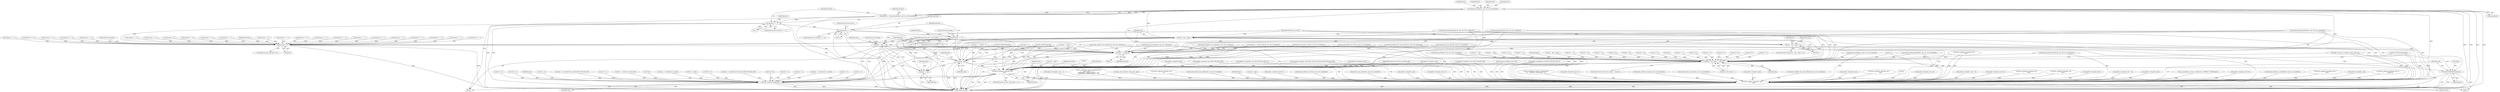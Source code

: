 digraph "0_tcpdump_ffde45acf3348f8353fb4064a1b21683ee6b5ddf@pointer" {
"1001392" [label="(Call,decode_prefix6(ndo, tptr, len, buf, sizeof(buf)))"];
"1001168" [label="(Call,len - (tptr - pptr))"];
"1001167" [label="(Call,len - (tptr - pptr) > 0)"];
"1001625" [label="(Call,tptr = pptr + len)"];
"1001636" [label="(Call,tptr += advance)"];
"1001170" [label="(Call,tptr - pptr)"];
"1001617" [label="(Call,print_unknown_data(ndo, tptr, \"\n\t    \", tlen))"];
"1001599" [label="(Call,ND_TCHECK2(*tptr,tlen))"];
"1002905" [label="(Call,print_unknown_data(ndo, pptr, \"\n\t    \", len))"];
"1001627" [label="(Call,pptr + len)"];
"1002893" [label="(Call,ndo->ndo_vflag > 1 && len)"];
"1002901" [label="(Call,ND_TCHECK2(*pptr,len))"];
"1001390" [label="(Call,advance = decode_prefix6(ndo, tptr, len, buf, sizeof(buf)))"];
"1001400" [label="(Call,advance == -1)"];
"1001410" [label="(Call,advance == -2)"];
"1001417" [label="(Call,advance == -3)"];
"1001632" [label="(Call,advance < 0)"];
"1001400" [label="(Call,advance == -1)"];
"1002241" [label="(Call,as_printf(ndo, astostr, sizeof(astostr),\n\t\t\t    EXTRACT_32BITS(tptr+2)))"];
"1002904" [label="(Identifier,len)"];
"1000718" [label="(Call,tlen > 0)"];
"1002894" [label="(Call,ndo->ndo_vflag > 1)"];
"1002288" [label="(Call,ipaddr_string(ndo, tptr+2))"];
"1000129" [label="(MethodParameterIn,u_int len)"];
"1001303" [label="(Call,advance == -1)"];
"1001599" [label="(Call,ND_TCHECK2(*tptr,tlen))"];
"1001628" [label="(Identifier,pptr)"];
"1001392" [label="(Call,decode_prefix6(ndo, tptr, len, buf, sizeof(buf)))"];
"1001264" [label="(Call,decode_labeled_vpn_prefix4(ndo, tptr, buf, sizeof(buf)))"];
"1001232" [label="(Call,advance == -1)"];
"1000436" [label="(Call,len != 8)"];
"1001862" [label="(Call,decode_labeled_prefix6(ndo, tptr, len, buf, sizeof(buf)))"];
"1001750" [label="(Call,decode_labeled_prefix4(ndo, tptr, len, buf, sizeof(buf)))"];
"1001602" [label="(Identifier,tlen)"];
"1000939" [label="(Call,tlen = 0)"];
"1001123" [label="(Call,tptr++)"];
"1002915" [label="(MethodReturn,RET)"];
"1002669" [label="(Call,len -=4)"];
"1001178" [label="(Identifier,af)"];
"1002886" [label="(Call,print_unknown_data(ndo, pptr, \"\n\t    \", len))"];
"1000984" [label="(Call,tlen = 0)"];
"1001335" [label="(Call,advance == -1)"];
"1001396" [label="(Identifier,buf)"];
"1000999" [label="(Call,tlen = 0)"];
"1002906" [label="(Identifier,ndo)"];
"1001605" [label="(Identifier,ndo)"];
"1001621" [label="(Identifier,tlen)"];
"1000126" [label="(MethodParameterIn,netdissect_options *ndo)"];
"1002062" [label="(Call,decode_multicast_vpn(ndo, tptr, buf, sizeof(buf)))"];
"1001192" [label="(Call,advance == -1)"];
"1001402" [label="(Call,-1)"];
"1001271" [label="(Call,advance == -1)"];
"1000128" [label="(MethodParameterIn,const u_char *pptr)"];
"1002806" [label="(Call,len -= alen)"];
"1001068" [label="(Call,tlen = 0)"];
"1001479" [label="(Call,advance == -1)"];
"1001440" [label="(Call,advance == -1)"];
"1001618" [label="(Identifier,ndo)"];
"1002030" [label="(Call,decode_mdt_vpn_nlri(ndo, tptr, buf, sizeof(buf)))"];
"1000820" [label="(Call,tlen -= (sizeof(struct in_addr)+BGP_VPN_RD_LEN))"];
"1001536" [label="(Call,decode_clnp_prefix(ndo, tptr, buf, sizeof(buf)))"];
"1000331" [label="(Call,ipaddr_string(ndo, tptr))"];
"1001181" [label="(Block,)"];
"1002830" [label="(Call,len > 0)"];
"1001345" [label="(Call,advance == -2)"];
"1000955" [label="(Call,ipaddr_string(ndo, tptr))"];
"1000338" [label="(Call,len != 4)"];
"1001998" [label="(Call,decode_labeled_vpn_clnp_prefix(ndo, tptr, buf, sizeof(buf)))"];
"1001281" [label="(Call,advance == -2)"];
"1001472" [label="(Call,decode_labeled_vpn_prefix6(ndo, tptr, buf, sizeof(buf)))"];
"1002903" [label="(Identifier,pptr)"];
"1001694" [label="(Call,len - (tptr - pptr))"];
"1001631" [label="(ControlStructure,if (advance < 0))"];
"1000567" [label="(Call,ipaddr_string(ndo, tptr))"];
"1001543" [label="(Call,advance == -1)"];
"1002902" [label="(Call,*pptr)"];
"1000142" [label="(Call,tptr = pptr)"];
"1001393" [label="(Identifier,ndo)"];
"1002813" [label="(Call,len == 0)"];
"1002901" [label="(Call,ND_TCHECK2(*pptr,len))"];
"1001092" [label="(Call,print_unknown_data(ndo, tptr, \"\n\t    \", tlen))"];
"1000793" [label="(Call,tlen = 0)"];
"1001249" [label="(Call,advance == -3)"];
"1001629" [label="(Identifier,len)"];
"1002908" [label="(Literal,\"\n\t    \")"];
"1001553" [label="(Call,advance == -2)"];
"1001822" [label="(Call,decode_prefix6(ndo, tptr, len, buf, sizeof(buf)))"];
"1001410" [label="(Call,advance == -2)"];
"1000864" [label="(Call,tlen -= sizeof(struct in6_addr))"];
"1002905" [label="(Call,print_unknown_data(ndo, pptr, \"\n\t    \", len))"];
"1001391" [label="(Identifier,advance)"];
"1001038" [label="(Call,ipaddr_string(ndo, tptr+BGP_VPN_RD_LEN+4))"];
"1001394" [label="(Identifier,tptr)"];
"1001639" [label="(JumpTarget,done:)"];
"1001018" [label="(Call,isonsap_string(ndo, tptr+BGP_VPN_RD_LEN,tlen-BGP_VPN_RD_LEN))"];
"1001710" [label="(Call,decode_prefix4(ndo, tptr, len, buf, sizeof(buf)))"];
"1001635" [label="(ControlStructure,break;)"];
"1000312" [label="(Call,len != 4)"];
"1001521" [label="(Call,advance == -2)"];
"1001401" [label="(Identifier,advance)"];
"1001432" [label="(Call,decode_labeled_prefix6(ndo, tptr, len, buf, sizeof(buf)))"];
"1002909" [label="(Identifier,len)"];
"1000471" [label="(Call,len % 4)"];
"1001409" [label="(ControlStructure,if (advance == -2))"];
"1002207" [label="(Call,ipaddr_string(ndo, tptr+4))"];
"1000861" [label="(Call,ip6addr_string(ndo, tptr))"];
"1001296" [label="(Call,decode_rt_routing_info(ndo, tptr, buf, sizeof(buf)))"];
"1000376" [label="(Call,len != 8)"];
"1001171" [label="(Identifier,tptr)"];
"1001489" [label="(Call,advance == -2)"];
"1001328" [label="(Call,decode_multicast_vpn(ndo, tptr, buf, sizeof(buf)))"];
"1000428" [label="(Call,ipaddr_string(ndo, tptr + 4))"];
"1002465" [label="(Call,ipaddr_string(ndo, tptr+4))"];
"1001627" [label="(Call,pptr + len)"];
"1001412" [label="(Call,-2)"];
"1001600" [label="(Call,*tptr)"];
"1002556" [label="(Call,print_unknown_data(ndo, tptr, \"\n\t      \", tlen))"];
"1000770" [label="(Call,tlen -= sizeof(struct in_addr))"];
"1001626" [label="(Identifier,tptr)"];
"1000682" [label="(Call,print_unknown_data(ndo, tptr, \"\n\t    \", tlen))"];
"1001622" [label="(Call,advance = 0)"];
"1001224" [label="(Call,decode_labeled_prefix4(ndo, tptr, len, buf, sizeof(buf)))"];
"1001168" [label="(Call,len - (tptr - pptr))"];
"1002540" [label="(Call,ipaddr_string(ndo, tptr))"];
"1000463" [label="(Call,ipaddr_string(ndo, tptr + 4))"];
"1001421" [label="(ControlStructure,break;)"];
"1001630" [label="(ControlStructure,break;)"];
"1000598" [label="(Call,ipaddr_string(ndo, tptr))"];
"1000701" [label="(Call,tlen = nhlen)"];
"1001141" [label="(Call,ND_TCHECK(tptr[0]))"];
"1000815" [label="(Call,ipaddr_string(ndo, tptr+BGP_VPN_RD_LEN))"];
"1000751" [label="(Call,tlen = 0)"];
"1001111" [label="(Call,tptr += tlen)"];
"1001114" [label="(Call,ND_TCHECK(tptr[0]))"];
"1001167" [label="(Call,len - (tptr - pptr) > 0)"];
"1001184" [label="(Call,decode_prefix4(ndo, tptr, len, buf, sizeof(buf)))"];
"1001638" [label="(Identifier,advance)"];
"1001418" [label="(Identifier,advance)"];
"1001170" [label="(Call,tptr - pptr)"];
"1001623" [label="(Identifier,advance)"];
"1001395" [label="(Identifier,len)"];
"1001411" [label="(Identifier,advance)"];
"1001625" [label="(Call,tptr = pptr + len)"];
"1001585" [label="(Call,advance == -2)"];
"1001166" [label="(ControlStructure,while (len - (tptr - pptr) > 0))"];
"1002659" [label="(Call,as_printf(ndo, astostr, sizeof(astostr), EXTRACT_32BITS(tptr)))"];
"1001390" [label="(Call,advance = decode_prefix6(ndo, tptr, len, buf, sizeof(buf)))"];
"1001399" [label="(ControlStructure,if (advance == -1))"];
"1001397" [label="(Call,sizeof(buf))"];
"1000373" [label="(Call,len != 6)"];
"1002911" [label="(Literal,1)"];
"1002870" [label="(Call,ND_TCHECK2(*pptr,len))"];
"1000190" [label="(Call,!len)"];
"1001504" [label="(Call,decode_labeled_vpn_l2(ndo, tptr, buf, sizeof(buf)))"];
"1002486" [label="(Call,ipaddr_string(ndo, tptr+4))"];
"1001637" [label="(Identifier,tptr)"];
"1001414" [label="(ControlStructure,goto trunc;)"];
"1001617" [label="(Call,print_unknown_data(ndo, tptr, \"\n\t    \", tlen))"];
"1001611" [label="(ControlStructure,if (ndo->ndo_vflag <= 1))"];
"1000977" [label="(Call,isonsap_string(ndo, tptr, tlen))"];
"1001575" [label="(Call,advance == -1)"];
"1001633" [label="(Identifier,advance)"];
"1001902" [label="(Call,decode_labeled_vpn_prefix6(ndo, tptr, buf, sizeof(buf)))"];
"1001457" [label="(Call,advance == -3)"];
"1000914" [label="(Call,tlen -= (sizeof(struct in6_addr)+BGP_VPN_RD_LEN))"];
"1000153" [label="(Call,len != 1)"];
"1001634" [label="(Literal,0)"];
"1000145" [label="(Call,tlen=len)"];
"1002113" [label="(Call,print_unknown_data(ndo, tptr-3, \"\n\t    \", tlen))"];
"1002140" [label="(Call,len % 8)"];
"1000362" [label="(Call,len != 0)"];
"1001313" [label="(Call,advance == -2)"];
"1000573" [label="(Call,len % 4)"];
"1002816" [label="(Call,len % 12)"];
"1001377" [label="(Call,advance == -2)"];
"1001172" [label="(Identifier,pptr)"];
"1001511" [label="(Call,advance == -1)"];
"1000200" [label="(Call,bgp_attr_get_as_size(ndo, atype, pptr, len))"];
"1002520" [label="(Call,ipaddr_string(ndo, tptr))"];
"1002899" [label="(Identifier,len)"];
"1001169" [label="(Identifier,len)"];
"1002627" [label="(Call,print_unknown_data(ndo, tptr+3,\"\n\t      \", length-3))"];
"1001173" [label="(Literal,0)"];
"1000767" [label="(Call,ipaddr_string(ndo, tptr))"];
"1000408" [label="(Call,ipaddr_string(ndo, tptr + 2))"];
"1002892" [label="(ControlStructure,if (ndo->ndo_vflag > 1 && len))"];
"1001620" [label="(Literal,\"\n\t    \")"];
"1000845" [label="(Call,tlen = 0)"];
"1000258" [label="(Call,as_printf(ndo, astostr, sizeof(astostr),\n\t\t\t\tas_size == 2 ?\n\t\t\t\tEXTRACT_16BITS(&tptr[2 + i]) :\n\t\t\t\tEXTRACT_32BITS(&tptr[2 + i])))"];
"1001406" [label="(Identifier,ndo)"];
"1002796" [label="(Call,bgp_attr_print(ndo, atype, tptr, alen))"];
"1002382" [label="(Call,print_unknown_data(ndo, tptr, \"\n\t      \", 8))"];
"1001790" [label="(Call,decode_labeled_vpn_prefix4(ndo, tptr, buf, sizeof(buf)))"];
"1001153" [label="(Call,tptr += tptr[0] + 1)"];
"1000887" [label="(Call,tlen = 0)"];
"1000180" [label="(Call,len % 2)"];
"1002907" [label="(Identifier,pptr)"];
"1001174" [label="(Block,)"];
"1000548" [label="(Call,len != 4)"];
"1001425" [label="(Identifier,ndo)"];
"1001419" [label="(Call,-3)"];
"1001696" [label="(Call,tptr - pptr)"];
"1002302" [label="(Call,ipaddr_string(ndo, tptr+2))"];
"1001417" [label="(Call,advance == -3)"];
"1000391" [label="(Call,len == 6)"];
"1001934" [label="(Call,decode_labeled_vpn_l2(ndo, tptr, buf, sizeof(buf)))"];
"1001209" [label="(Call,advance == -3)"];
"1000909" [label="(Call,ip6addr_string(ndo, tptr+BGP_VPN_RD_LEN))"];
"1001619" [label="(Identifier,tptr)"];
"1001632" [label="(Call,advance < 0)"];
"1001636" [label="(Call,tptr += advance)"];
"1001367" [label="(Call,advance == -1)"];
"1001568" [label="(Call,decode_labeled_vpn_clnp_prefix(ndo, tptr, buf, sizeof(buf)))"];
"1000958" [label="(Call,tlen -= (sizeof(struct in_addr)))"];
"1001966" [label="(Call,decode_clnp_prefix(ndo, tptr, buf, sizeof(buf)))"];
"1001360" [label="(Call,decode_mdt_vpn_nlri(ndo, tptr, buf, sizeof(buf)))"];
"1001416" [label="(ControlStructure,if (advance == -3))"];
"1002900" [label="(Block,)"];
"1002503" [label="(Call,ipaddr_string(ndo, tptr))"];
"1002893" [label="(Call,ndo->ndo_vflag > 1 && len)"];
"1001058" [label="(Call,ip6addr_string(ndo, tptr+BGP_VPN_RD_LEN+3))"];
"1002223" [label="(Call,ipaddr_string(ndo, tptr+2))"];
"1001392" -> "1001390"  [label="AST: "];
"1001392" -> "1001397"  [label="CFG: "];
"1001393" -> "1001392"  [label="AST: "];
"1001394" -> "1001392"  [label="AST: "];
"1001395" -> "1001392"  [label="AST: "];
"1001396" -> "1001392"  [label="AST: "];
"1001397" -> "1001392"  [label="AST: "];
"1001390" -> "1001392"  [label="CFG: "];
"1001392" -> "1002915"  [label="DDG: "];
"1001392" -> "1002915"  [label="DDG: "];
"1001392" -> "1002915"  [label="DDG: "];
"1001392" -> "1002915"  [label="DDG: "];
"1001392" -> "1001168"  [label="DDG: "];
"1001392" -> "1001390"  [label="DDG: "];
"1001392" -> "1001390"  [label="DDG: "];
"1001392" -> "1001390"  [label="DDG: "];
"1001392" -> "1001390"  [label="DDG: "];
"1001392" -> "1001617"  [label="DDG: "];
"1001392" -> "1001636"  [label="DDG: "];
"1001392" -> "1002893"  [label="DDG: "];
"1001392" -> "1002905"  [label="DDG: "];
"1001168" -> "1001167"  [label="AST: "];
"1001168" -> "1001170"  [label="CFG: "];
"1001169" -> "1001168"  [label="AST: "];
"1001170" -> "1001168"  [label="AST: "];
"1001173" -> "1001168"  [label="CFG: "];
"1001168" -> "1002915"  [label="DDG: "];
"1001168" -> "1001167"  [label="DDG: "];
"1001168" -> "1001167"  [label="DDG: "];
"1001432" -> "1001168"  [label="DDG: "];
"1001224" -> "1001168"  [label="DDG: "];
"1001184" -> "1001168"  [label="DDG: "];
"1000129" -> "1001168"  [label="DDG: "];
"1001170" -> "1001168"  [label="DDG: "];
"1001170" -> "1001168"  [label="DDG: "];
"1001168" -> "1001625"  [label="DDG: "];
"1001168" -> "1001627"  [label="DDG: "];
"1001168" -> "1002893"  [label="DDG: "];
"1001167" -> "1001166"  [label="AST: "];
"1001167" -> "1001173"  [label="CFG: "];
"1001173" -> "1001167"  [label="AST: "];
"1001178" -> "1001167"  [label="CFG: "];
"1001639" -> "1001167"  [label="CFG: "];
"1001167" -> "1002915"  [label="DDG: "];
"1001167" -> "1002915"  [label="DDG: "];
"1001625" -> "1001181"  [label="AST: "];
"1001625" -> "1001627"  [label="CFG: "];
"1001626" -> "1001625"  [label="AST: "];
"1001627" -> "1001625"  [label="AST: "];
"1001630" -> "1001625"  [label="CFG: "];
"1001625" -> "1002915"  [label="DDG: "];
"1001625" -> "1002915"  [label="DDG: "];
"1001170" -> "1001625"  [label="DDG: "];
"1000128" -> "1001625"  [label="DDG: "];
"1000129" -> "1001625"  [label="DDG: "];
"1001625" -> "1001636"  [label="DDG: "];
"1001636" -> "1001174"  [label="AST: "];
"1001636" -> "1001638"  [label="CFG: "];
"1001637" -> "1001636"  [label="AST: "];
"1001638" -> "1001636"  [label="AST: "];
"1001169" -> "1001636"  [label="CFG: "];
"1001636" -> "1002915"  [label="DDG: "];
"1001636" -> "1001170"  [label="DDG: "];
"1001632" -> "1001636"  [label="DDG: "];
"1001328" -> "1001636"  [label="DDG: "];
"1001472" -> "1001636"  [label="DDG: "];
"1001504" -> "1001636"  [label="DDG: "];
"1001536" -> "1001636"  [label="DDG: "];
"1001224" -> "1001636"  [label="DDG: "];
"1001568" -> "1001636"  [label="DDG: "];
"1001360" -> "1001636"  [label="DDG: "];
"1001184" -> "1001636"  [label="DDG: "];
"1001264" -> "1001636"  [label="DDG: "];
"1001432" -> "1001636"  [label="DDG: "];
"1001296" -> "1001636"  [label="DDG: "];
"1001123" -> "1001636"  [label="DDG: "];
"1001153" -> "1001636"  [label="DDG: "];
"1001141" -> "1001636"  [label="DDG: "];
"1001114" -> "1001636"  [label="DDG: "];
"1001111" -> "1001636"  [label="DDG: "];
"1001170" -> "1001172"  [label="CFG: "];
"1001171" -> "1001170"  [label="AST: "];
"1001172" -> "1001170"  [label="AST: "];
"1001170" -> "1002915"  [label="DDG: "];
"1001170" -> "1002915"  [label="DDG: "];
"1001123" -> "1001170"  [label="DDG: "];
"1001153" -> "1001170"  [label="DDG: "];
"1001141" -> "1001170"  [label="DDG: "];
"1001114" -> "1001170"  [label="DDG: "];
"1001111" -> "1001170"  [label="DDG: "];
"1000128" -> "1001170"  [label="DDG: "];
"1001170" -> "1001617"  [label="DDG: "];
"1001170" -> "1001627"  [label="DDG: "];
"1001170" -> "1002905"  [label="DDG: "];
"1001617" -> "1001611"  [label="AST: "];
"1001617" -> "1001621"  [label="CFG: "];
"1001618" -> "1001617"  [label="AST: "];
"1001619" -> "1001617"  [label="AST: "];
"1001620" -> "1001617"  [label="AST: "];
"1001621" -> "1001617"  [label="AST: "];
"1001623" -> "1001617"  [label="CFG: "];
"1001617" -> "1002915"  [label="DDG: "];
"1001617" -> "1002915"  [label="DDG: "];
"1001617" -> "1002915"  [label="DDG: "];
"1001617" -> "1001599"  [label="DDG: "];
"1001264" -> "1001617"  [label="DDG: "];
"1000815" -> "1001617"  [label="DDG: "];
"1001432" -> "1001617"  [label="DDG: "];
"1001472" -> "1001617"  [label="DDG: "];
"1001536" -> "1001617"  [label="DDG: "];
"1001018" -> "1001617"  [label="DDG: "];
"1000909" -> "1001617"  [label="DDG: "];
"1001224" -> "1001617"  [label="DDG: "];
"1001504" -> "1001617"  [label="DDG: "];
"1001360" -> "1001617"  [label="DDG: "];
"1001058" -> "1001617"  [label="DDG: "];
"1000977" -> "1001617"  [label="DDG: "];
"1001184" -> "1001617"  [label="DDG: "];
"1001328" -> "1001617"  [label="DDG: "];
"1001568" -> "1001617"  [label="DDG: "];
"1001296" -> "1001617"  [label="DDG: "];
"1000861" -> "1001617"  [label="DDG: "];
"1000955" -> "1001617"  [label="DDG: "];
"1000767" -> "1001617"  [label="DDG: "];
"1001038" -> "1001617"  [label="DDG: "];
"1000126" -> "1001617"  [label="DDG: "];
"1000142" -> "1001617"  [label="DDG: "];
"1001123" -> "1001617"  [label="DDG: "];
"1001153" -> "1001617"  [label="DDG: "];
"1001141" -> "1001617"  [label="DDG: "];
"1001114" -> "1001617"  [label="DDG: "];
"1001111" -> "1001617"  [label="DDG: "];
"1001599" -> "1001617"  [label="DDG: "];
"1001617" -> "1002905"  [label="DDG: "];
"1001599" -> "1001181"  [label="AST: "];
"1001599" -> "1001602"  [label="CFG: "];
"1001600" -> "1001599"  [label="AST: "];
"1001602" -> "1001599"  [label="AST: "];
"1001605" -> "1001599"  [label="CFG: "];
"1001599" -> "1002915"  [label="DDG: "];
"1001599" -> "1002915"  [label="DDG: "];
"1001599" -> "1002915"  [label="DDG: "];
"1001123" -> "1001599"  [label="DDG: "];
"1001153" -> "1001599"  [label="DDG: "];
"1001141" -> "1001599"  [label="DDG: "];
"1001114" -> "1001599"  [label="DDG: "];
"1001111" -> "1001599"  [label="DDG: "];
"1000145" -> "1001599"  [label="DDG: "];
"1000864" -> "1001599"  [label="DDG: "];
"1000939" -> "1001599"  [label="DDG: "];
"1000845" -> "1001599"  [label="DDG: "];
"1000793" -> "1001599"  [label="DDG: "];
"1000701" -> "1001599"  [label="DDG: "];
"1000751" -> "1001599"  [label="DDG: "];
"1000887" -> "1001599"  [label="DDG: "];
"1000984" -> "1001599"  [label="DDG: "];
"1000820" -> "1001599"  [label="DDG: "];
"1001068" -> "1001599"  [label="DDG: "];
"1000718" -> "1001599"  [label="DDG: "];
"1000914" -> "1001599"  [label="DDG: "];
"1000958" -> "1001599"  [label="DDG: "];
"1000770" -> "1001599"  [label="DDG: "];
"1000999" -> "1001599"  [label="DDG: "];
"1002905" -> "1002900"  [label="AST: "];
"1002905" -> "1002909"  [label="CFG: "];
"1002906" -> "1002905"  [label="AST: "];
"1002907" -> "1002905"  [label="AST: "];
"1002908" -> "1002905"  [label="AST: "];
"1002909" -> "1002905"  [label="AST: "];
"1002911" -> "1002905"  [label="CFG: "];
"1002905" -> "1002915"  [label="DDG: "];
"1002905" -> "1002915"  [label="DDG: "];
"1002905" -> "1002915"  [label="DDG: "];
"1002905" -> "1002915"  [label="DDG: "];
"1000598" -> "1002905"  [label="DDG: "];
"1000331" -> "1002905"  [label="DDG: "];
"1001018" -> "1002905"  [label="DDG: "];
"1001092" -> "1002905"  [label="DDG: "];
"1000977" -> "1002905"  [label="DDG: "];
"1002886" -> "1002905"  [label="DDG: "];
"1002886" -> "1002905"  [label="DDG: "];
"1001264" -> "1002905"  [label="DDG: "];
"1000258" -> "1002905"  [label="DDG: "];
"1002113" -> "1002905"  [label="DDG: "];
"1002223" -> "1002905"  [label="DDG: "];
"1000815" -> "1002905"  [label="DDG: "];
"1002540" -> "1002905"  [label="DDG: "];
"1001432" -> "1002905"  [label="DDG: "];
"1000200" -> "1002905"  [label="DDG: "];
"1000200" -> "1002905"  [label="DDG: "];
"1001862" -> "1002905"  [label="DDG: "];
"1002486" -> "1002905"  [label="DDG: "];
"1001184" -> "1002905"  [label="DDG: "];
"1000567" -> "1002905"  [label="DDG: "];
"1001328" -> "1002905"  [label="DDG: "];
"1000408" -> "1002905"  [label="DDG: "];
"1002241" -> "1002905"  [label="DDG: "];
"1001568" -> "1002905"  [label="DDG: "];
"1000682" -> "1002905"  [label="DDG: "];
"1002465" -> "1002905"  [label="DDG: "];
"1001822" -> "1002905"  [label="DDG: "];
"1001750" -> "1002905"  [label="DDG: "];
"1002627" -> "1002905"  [label="DDG: "];
"1002030" -> "1002905"  [label="DDG: "];
"1001472" -> "1002905"  [label="DDG: "];
"1002382" -> "1002905"  [label="DDG: "];
"1001536" -> "1002905"  [label="DDG: "];
"1002796" -> "1002905"  [label="DDG: "];
"1001934" -> "1002905"  [label="DDG: "];
"1002207" -> "1002905"  [label="DDG: "];
"1001998" -> "1002905"  [label="DDG: "];
"1002062" -> "1002905"  [label="DDG: "];
"1000909" -> "1002905"  [label="DDG: "];
"1001224" -> "1002905"  [label="DDG: "];
"1000463" -> "1002905"  [label="DDG: "];
"1001504" -> "1002905"  [label="DDG: "];
"1001710" -> "1002905"  [label="DDG: "];
"1001790" -> "1002905"  [label="DDG: "];
"1002288" -> "1002905"  [label="DDG: "];
"1001360" -> "1002905"  [label="DDG: "];
"1001966" -> "1002905"  [label="DDG: "];
"1001902" -> "1002905"  [label="DDG: "];
"1002302" -> "1002905"  [label="DDG: "];
"1001058" -> "1002905"  [label="DDG: "];
"1001296" -> "1002905"  [label="DDG: "];
"1000861" -> "1002905"  [label="DDG: "];
"1000955" -> "1002905"  [label="DDG: "];
"1002520" -> "1002905"  [label="DDG: "];
"1000428" -> "1002905"  [label="DDG: "];
"1000767" -> "1002905"  [label="DDG: "];
"1001038" -> "1002905"  [label="DDG: "];
"1002556" -> "1002905"  [label="DDG: "];
"1002659" -> "1002905"  [label="DDG: "];
"1002503" -> "1002905"  [label="DDG: "];
"1000126" -> "1002905"  [label="DDG: "];
"1001696" -> "1002905"  [label="DDG: "];
"1000128" -> "1002905"  [label="DDG: "];
"1002901" -> "1002905"  [label="DDG: "];
"1000129" -> "1002905"  [label="DDG: "];
"1001627" -> "1001629"  [label="CFG: "];
"1001628" -> "1001627"  [label="AST: "];
"1001629" -> "1001627"  [label="AST: "];
"1001627" -> "1002915"  [label="DDG: "];
"1000128" -> "1001627"  [label="DDG: "];
"1000129" -> "1001627"  [label="DDG: "];
"1002893" -> "1002892"  [label="AST: "];
"1002893" -> "1002894"  [label="CFG: "];
"1002893" -> "1002899"  [label="CFG: "];
"1002894" -> "1002893"  [label="AST: "];
"1002899" -> "1002893"  [label="AST: "];
"1002903" -> "1002893"  [label="CFG: "];
"1002911" -> "1002893"  [label="CFG: "];
"1002893" -> "1002915"  [label="DDG: "];
"1002893" -> "1002915"  [label="DDG: "];
"1002893" -> "1002915"  [label="DDG: "];
"1002894" -> "1002893"  [label="DDG: "];
"1002894" -> "1002893"  [label="DDG: "];
"1000338" -> "1002893"  [label="DDG: "];
"1001694" -> "1002893"  [label="DDG: "];
"1000180" -> "1002893"  [label="DDG: "];
"1000573" -> "1002893"  [label="DDG: "];
"1000153" -> "1002893"  [label="DDG: "];
"1001750" -> "1002893"  [label="DDG: "];
"1002806" -> "1002893"  [label="DDG: "];
"1000376" -> "1002893"  [label="DDG: "];
"1001862" -> "1002893"  [label="DDG: "];
"1002830" -> "1002893"  [label="DDG: "];
"1000436" -> "1002893"  [label="DDG: "];
"1001822" -> "1002893"  [label="DDG: "];
"1000471" -> "1002893"  [label="DDG: "];
"1000391" -> "1002893"  [label="DDG: "];
"1001710" -> "1002893"  [label="DDG: "];
"1000312" -> "1002893"  [label="DDG: "];
"1002870" -> "1002893"  [label="DDG: "];
"1002813" -> "1002893"  [label="DDG: "];
"1000190" -> "1002893"  [label="DDG: "];
"1001432" -> "1002893"  [label="DDG: "];
"1002886" -> "1002893"  [label="DDG: "];
"1002816" -> "1002893"  [label="DDG: "];
"1001224" -> "1002893"  [label="DDG: "];
"1002140" -> "1002893"  [label="DDG: "];
"1000373" -> "1002893"  [label="DDG: "];
"1000548" -> "1002893"  [label="DDG: "];
"1002669" -> "1002893"  [label="DDG: "];
"1000362" -> "1002893"  [label="DDG: "];
"1001184" -> "1002893"  [label="DDG: "];
"1000129" -> "1002893"  [label="DDG: "];
"1000200" -> "1002893"  [label="DDG: "];
"1002893" -> "1002901"  [label="DDG: "];
"1002901" -> "1002900"  [label="AST: "];
"1002901" -> "1002904"  [label="CFG: "];
"1002902" -> "1002901"  [label="AST: "];
"1002904" -> "1002901"  [label="AST: "];
"1002906" -> "1002901"  [label="CFG: "];
"1002901" -> "1002915"  [label="DDG: "];
"1002901" -> "1002915"  [label="DDG: "];
"1002870" -> "1002901"  [label="DDG: "];
"1000129" -> "1002901"  [label="DDG: "];
"1001390" -> "1001181"  [label="AST: "];
"1001391" -> "1001390"  [label="AST: "];
"1001401" -> "1001390"  [label="CFG: "];
"1001390" -> "1002915"  [label="DDG: "];
"1001390" -> "1001400"  [label="DDG: "];
"1001400" -> "1001399"  [label="AST: "];
"1001400" -> "1001402"  [label="CFG: "];
"1001401" -> "1001400"  [label="AST: "];
"1001402" -> "1001400"  [label="AST: "];
"1001406" -> "1001400"  [label="CFG: "];
"1001411" -> "1001400"  [label="CFG: "];
"1001400" -> "1002915"  [label="DDG: "];
"1001400" -> "1002915"  [label="DDG: "];
"1001400" -> "1002915"  [label="DDG: "];
"1001402" -> "1001400"  [label="DDG: "];
"1001400" -> "1001410"  [label="DDG: "];
"1001400" -> "1001632"  [label="DDG: "];
"1001410" -> "1001409"  [label="AST: "];
"1001410" -> "1001412"  [label="CFG: "];
"1001411" -> "1001410"  [label="AST: "];
"1001412" -> "1001410"  [label="AST: "];
"1001414" -> "1001410"  [label="CFG: "];
"1001418" -> "1001410"  [label="CFG: "];
"1001410" -> "1002915"  [label="DDG: "];
"1001410" -> "1002915"  [label="DDG: "];
"1001410" -> "1002915"  [label="DDG: "];
"1001412" -> "1001410"  [label="DDG: "];
"1001410" -> "1001417"  [label="DDG: "];
"1001417" -> "1001416"  [label="AST: "];
"1001417" -> "1001419"  [label="CFG: "];
"1001418" -> "1001417"  [label="AST: "];
"1001419" -> "1001417"  [label="AST: "];
"1001421" -> "1001417"  [label="CFG: "];
"1001425" -> "1001417"  [label="CFG: "];
"1001417" -> "1002915"  [label="DDG: "];
"1001417" -> "1002915"  [label="DDG: "];
"1001417" -> "1002915"  [label="DDG: "];
"1001419" -> "1001417"  [label="DDG: "];
"1001417" -> "1001632"  [label="DDG: "];
"1001632" -> "1001631"  [label="AST: "];
"1001632" -> "1001634"  [label="CFG: "];
"1001633" -> "1001632"  [label="AST: "];
"1001634" -> "1001632"  [label="AST: "];
"1001635" -> "1001632"  [label="CFG: "];
"1001637" -> "1001632"  [label="CFG: "];
"1001632" -> "1002915"  [label="DDG: "];
"1001632" -> "1002915"  [label="DDG: "];
"1001511" -> "1001632"  [label="DDG: "];
"1001232" -> "1001632"  [label="DDG: "];
"1001521" -> "1001632"  [label="DDG: "];
"1001575" -> "1001632"  [label="DDG: "];
"1001249" -> "1001632"  [label="DDG: "];
"1001367" -> "1001632"  [label="DDG: "];
"1001622" -> "1001632"  [label="DDG: "];
"1001543" -> "1001632"  [label="DDG: "];
"1001271" -> "1001632"  [label="DDG: "];
"1001479" -> "1001632"  [label="DDG: "];
"1001457" -> "1001632"  [label="DDG: "];
"1001553" -> "1001632"  [label="DDG: "];
"1001345" -> "1001632"  [label="DDG: "];
"1001303" -> "1001632"  [label="DDG: "];
"1001281" -> "1001632"  [label="DDG: "];
"1001335" -> "1001632"  [label="DDG: "];
"1001585" -> "1001632"  [label="DDG: "];
"1001313" -> "1001632"  [label="DDG: "];
"1001489" -> "1001632"  [label="DDG: "];
"1001377" -> "1001632"  [label="DDG: "];
"1001192" -> "1001632"  [label="DDG: "];
"1001209" -> "1001632"  [label="DDG: "];
"1001440" -> "1001632"  [label="DDG: "];
}
